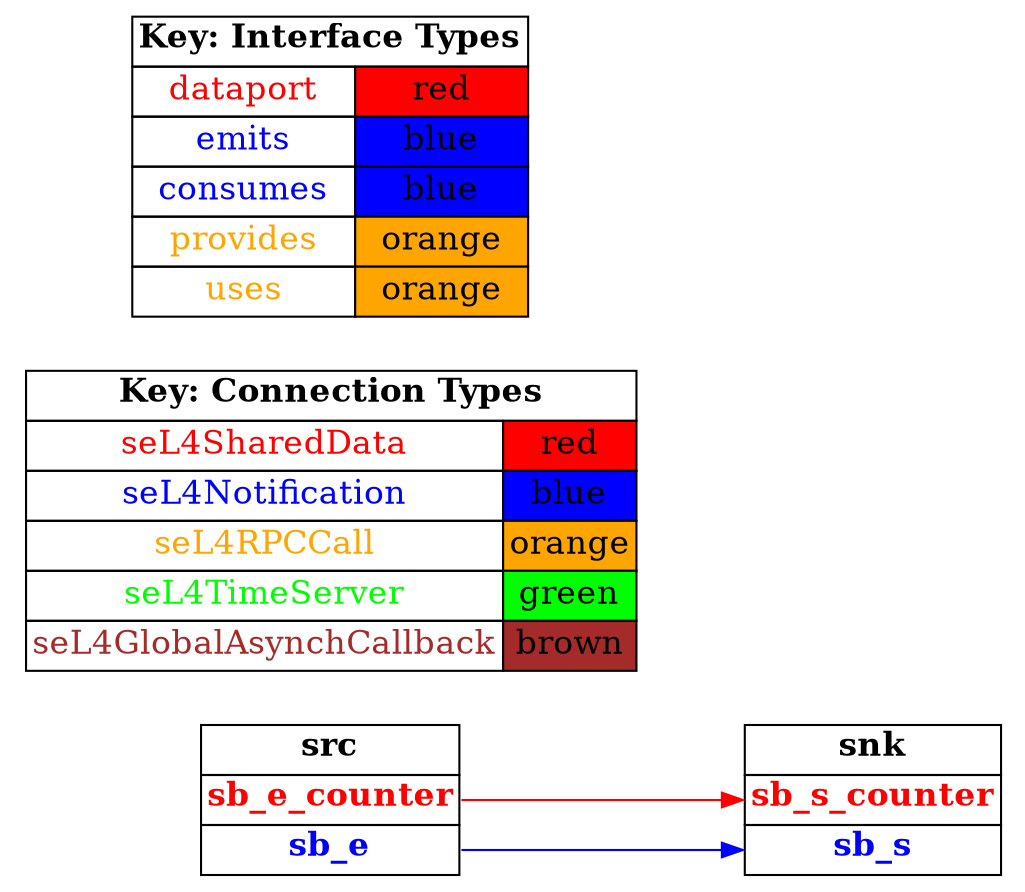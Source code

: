 digraph g {
graph [
  overlap = false,
  rankdir = "LR"
];
node [
  fontsize = "16",
  shape = "ellipse"
];
edge [
];

src [
  label=<
    <TABLE BORDER="0" CELLBORDER="1" CELLSPACING="0">
      <TR><TD><B>src</B></TD></TR>
      <TR><TD PORT="sb_e_counter"><FONT COLOR="red"><B>sb_e_counter</B></FONT></TD></TR>
      <TR><TD PORT="sb_e"><FONT COLOR="blue"><B>sb_e</B></FONT></TD></TR>"
    </TABLE>
  >
  shape=plaintext
];

snk [
  label=<
    <TABLE BORDER="0" CELLBORDER="1" CELLSPACING="0">
      <TR><TD><B>snk</B></TD></TR>
      <TR><TD PORT="sb_s_counter"><FONT COLOR="red"><B>sb_s_counter</B></FONT></TD></TR>
      <TR><TD PORT="sb_s"><FONT COLOR="blue"><B>sb_s</B></FONT></TD></TR>"
    </TABLE>
  >
  shape=plaintext
];

connectiontypekey [
  label=<
   <TABLE BORDER="0" CELLBORDER="1" CELLSPACING="0">
     <TR><TD COLSPAN="2"><B>Key: Connection Types</B></TD></TR>
     <TR><TD><FONT COLOR="red">seL4SharedData</FONT></TD><TD BGCOLOR="red">red</TD></TR>
     <TR><TD><FONT COLOR="blue">seL4Notification</FONT></TD><TD BGCOLOR="blue">blue</TD></TR>
     <TR><TD><FONT COLOR="orange">seL4RPCCall</FONT></TD><TD BGCOLOR="orange">orange</TD></TR>
     <TR><TD><FONT COLOR="green">seL4TimeServer</FONT></TD><TD BGCOLOR="green">green</TD></TR>
     <TR><TD><FONT COLOR="brown">seL4GlobalAsynchCallback</FONT></TD><TD BGCOLOR="brown">brown</TD></TR>
   </TABLE>
  >
  shape=plaintext
];

interfacetypekey [
  label=<
   <TABLE BORDER="0" CELLBORDER="1" CELLSPACING="0">
     <TR><TD COLSPAN="2"><B>Key: Interface Types</B></TD></TR>
     <TR><TD><FONT COLOR="red">dataport</FONT></TD><TD BGCOLOR="red">red</TD></TR>
     <TR><TD><FONT COLOR="blue">emits</FONT></TD><TD BGCOLOR="blue">blue</TD></TR>
     <TR><TD><FONT COLOR="blue">consumes</FONT></TD><TD BGCOLOR="blue">blue</TD></TR>
     <TR><TD><FONT COLOR="orange">provides</FONT></TD><TD BGCOLOR="orange">orange</TD></TR>
     <TR><TD><FONT COLOR="orange">uses</FONT></TD><TD BGCOLOR="orange">orange</TD></TR>
   </TABLE>
  >
  shape=plaintext
];

"src":sb_e -> "snk":sb_s [
  color="blue"
  //label = "seL4Notification"
  id = conn1
];

"src":sb_e_counter -> "snk":sb_s_counter [
  color="red"
  //label = "seL4SharedData"
  id = conn2
];

}